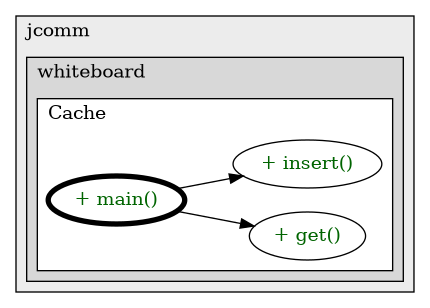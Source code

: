@startuml

/' diagram meta data start
config=CallConfiguration;
{
  "rootMethod": "com.jcomm.whiteboard.Cache#main(String[])",
  "projectClassification": {
    "searchMode": "OpenProject", // OpenProject, AllProjects
    "includedProjects": "",
    "pathEndKeywords": "*.impl",
    "isClientPath": "",
    "isClientName": "",
    "isTestPath": "",
    "isTestName": "",
    "isMappingPath": "",
    "isMappingName": "",
    "isDataAccessPath": "",
    "isDataAccessName": "",
    "isDataStructurePath": "",
    "isDataStructureName": "",
    "isInterfaceStructuresPath": "",
    "isInterfaceStructuresName": "",
    "isEntryPointPath": "",
    "isEntryPointName": "",
    "treatFinalFieldsAsMandatory": false
  },
  "graphRestriction": {
    "classPackageExcludeFilter": "",
    "classPackageIncludeFilter": "",
    "classNameExcludeFilter": "",
    "classNameIncludeFilter": "",
    "methodNameExcludeFilter": "",
    "methodNameIncludeFilter": "",
    "removeByInheritance": "", // inheritance/annotation based filtering is done in a second step
    "removeByAnnotation": "",
    "removeByClassPackage": "", // cleanup the graph after inheritance/annotation based filtering is done
    "removeByClassName": "",
    "cutMappings": false,
    "cutEnum": true,
    "cutTests": true,
    "cutClient": true,
    "cutDataAccess": true,
    "cutInterfaceStructures": true,
    "cutDataStructures": true,
    "cutGetterAndSetter": true,
    "cutConstructors": true
  },
  "graphTraversal": {
    "forwardDepth": 3,
    "backwardDepth": 3,
    "classPackageExcludeFilter": "",
    "classPackageIncludeFilter": "",
    "classNameExcludeFilter": "",
    "classNameIncludeFilter": "",
    "methodNameExcludeFilter": "",
    "methodNameIncludeFilter": "",
    "hideMappings": false,
    "hideDataStructures": false,
    "hidePrivateMethods": true,
    "hideInterfaceCalls": true, // indirection: implementation -> interface (is hidden) -> implementation
    "onlyShowApplicationEntryPoints": false, // root node is included
    "useMethodCallsForStructureDiagram": "ForwardOnly" // ForwardOnly, BothDirections, No
  },
  "details": {
    "aggregation": "GroupByClass", // ByClass, GroupByClass, None
    "showMethodParametersTypes": false,
    "showMethodParametersNames": false,
    "showMethodReturnType": false,
    "showPackageLevels": 2,
    "showCallOrder": false,
    "edgeMode": "MethodsOnly", // TypesOnly, MethodsOnly, TypesAndMethods, MethodsAndDirectTypeUsage
    "showDetailedClassStructure": false
  },
  "rootClass": "com.jcomm.whiteboard.Cache",
  "extensionCallbackMethod": "" // qualified.class.name#methodName - signature: public static String method(String)
}
diagram meta data end '/



digraph g {
    rankdir="LR"
    splines=polyline
    

'nodes 
subgraph cluster_100952694 { 
   	label=jcomm
	labeljust=l
	fillcolor="#ececec"
	style=filled
   
   subgraph cluster_1165950251 { 
   	label=whiteboard
	labeljust=l
	fillcolor="#d8d8d8"
	style=filled
   
   subgraph cluster_508337642 { 
   	label=Cache
	labeljust=l
	fillcolor=white
	style=filled
   
   Cache1415940190XXXget1808118735[
	label="+ get()"
	style=filled
	fillcolor=white
	tooltip="Cache

null"
	fontcolor=darkgreen
];

Cache1415940190XXXinsert1820369945[
	label="+ insert()"
	style=filled
	fillcolor=white
	tooltip="Cache

null"
	fontcolor=darkgreen
];

Cache1415940190XXXmain1859653459[
	label="+ main()"
	style=filled
	fillcolor=white
	tooltip="Cache

null"
	penwidth=4
	fontcolor=darkgreen
];
} 
} 
} 

'edges    
Cache1415940190XXXmain1859653459 -> Cache1415940190XXXget1808118735;
Cache1415940190XXXmain1859653459 -> Cache1415940190XXXinsert1820369945;
    
}
@enduml